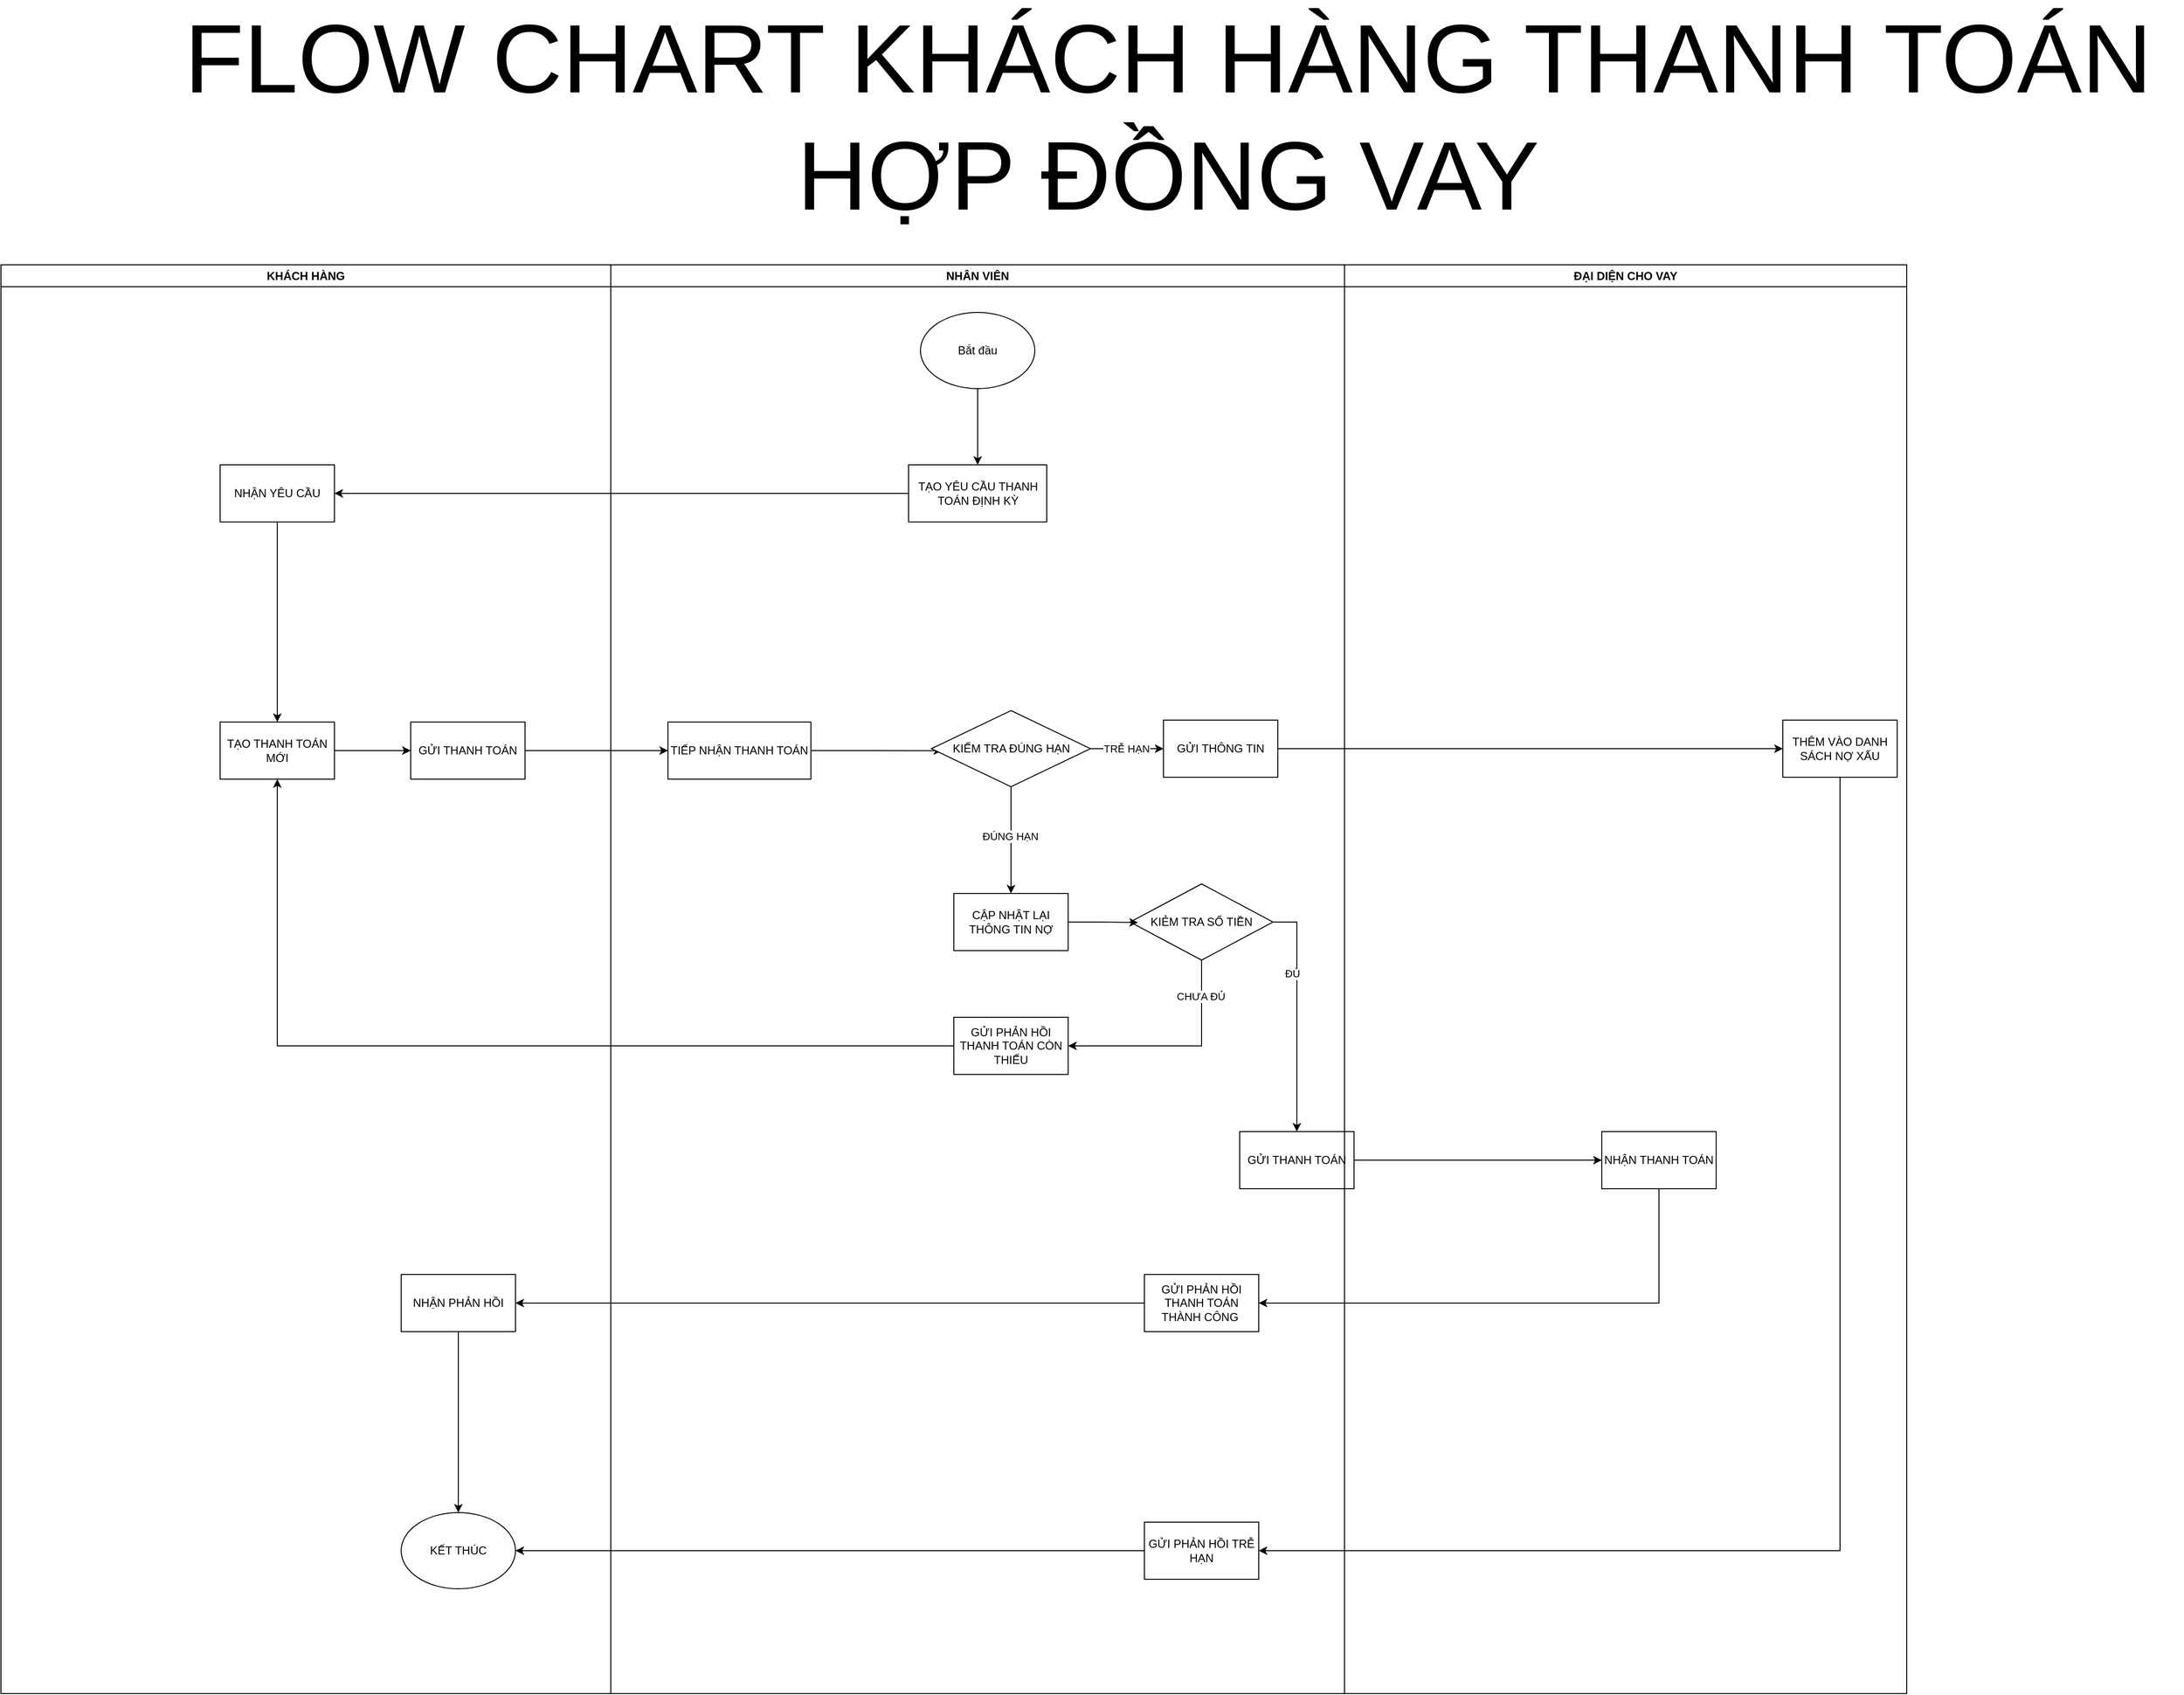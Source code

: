 <mxfile version="22.0.2" type="device">
  <diagram name="Page-1" id="ZodkkjRhN1DXInU3d6bk">
    <mxGraphModel dx="1750" dy="1113" grid="1" gridSize="10" guides="1" tooltips="1" connect="1" arrows="1" fold="1" page="1" pageScale="1" pageWidth="4681" pageHeight="3300" math="0" shadow="0">
      <root>
        <mxCell id="0" />
        <mxCell id="1" parent="0" />
        <mxCell id="yvvlq4LcuuWNm1korVV6-1" value="KHÁCH HÀNG" style="swimlane;whiteSpace=wrap;html=1;" vertex="1" parent="1">
          <mxGeometry x="740" y="310" width="640" height="1500" as="geometry">
            <mxRectangle x="740" y="310" width="120" height="30" as="alternateBounds" />
          </mxGeometry>
        </mxCell>
        <mxCell id="yvvlq4LcuuWNm1korVV6-4" value="TẠO THANH TOÁN MỚI" style="rounded=0;whiteSpace=wrap;html=1;" vertex="1" parent="yvvlq4LcuuWNm1korVV6-1">
          <mxGeometry x="230" y="480" width="120" height="60" as="geometry" />
        </mxCell>
        <mxCell id="yvvlq4LcuuWNm1korVV6-58" value="NHẬN PHẢN HỒI" style="rounded=0;whiteSpace=wrap;html=1;" vertex="1" parent="yvvlq4LcuuWNm1korVV6-1">
          <mxGeometry x="420" y="1060" width="120" height="60" as="geometry" />
        </mxCell>
        <mxCell id="yvvlq4LcuuWNm1korVV6-70" style="edgeStyle=orthogonalEdgeStyle;rounded=0;orthogonalLoop=1;jettySize=auto;html=1;exitX=0.5;exitY=1;exitDx=0;exitDy=0;entryX=0.5;entryY=0;entryDx=0;entryDy=0;" edge="1" parent="yvvlq4LcuuWNm1korVV6-1" source="yvvlq4LcuuWNm1korVV6-68" target="yvvlq4LcuuWNm1korVV6-4">
          <mxGeometry relative="1" as="geometry" />
        </mxCell>
        <mxCell id="yvvlq4LcuuWNm1korVV6-68" value="NHẬN YÊU CẦU" style="rounded=0;whiteSpace=wrap;html=1;" vertex="1" parent="yvvlq4LcuuWNm1korVV6-1">
          <mxGeometry x="230" y="210" width="120" height="60" as="geometry" />
        </mxCell>
        <mxCell id="yvvlq4LcuuWNm1korVV6-7" value="NHÂN VIÊN" style="swimlane;whiteSpace=wrap;html=1;" vertex="1" parent="1">
          <mxGeometry x="1380" y="310" width="770" height="1500" as="geometry">
            <mxRectangle x="740" y="310" width="120" height="30" as="alternateBounds" />
          </mxGeometry>
        </mxCell>
        <mxCell id="yvvlq4LcuuWNm1korVV6-11" style="edgeStyle=orthogonalEdgeStyle;rounded=0;orthogonalLoop=1;jettySize=auto;html=1;exitX=1;exitY=0.5;exitDx=0;exitDy=0;entryX=0.067;entryY=0.526;entryDx=0;entryDy=0;entryPerimeter=0;" edge="1" parent="yvvlq4LcuuWNm1korVV6-7" source="yvvlq4LcuuWNm1korVV6-12" target="yvvlq4LcuuWNm1korVV6-71">
          <mxGeometry relative="1" as="geometry">
            <mxPoint x="310" y="510" as="targetPoint" />
          </mxGeometry>
        </mxCell>
        <mxCell id="yvvlq4LcuuWNm1korVV6-12" value="TIẾP NHẬN THANH TOÁN" style="rounded=0;whiteSpace=wrap;html=1;" vertex="1" parent="yvvlq4LcuuWNm1korVV6-7">
          <mxGeometry x="60" y="480" width="150" height="60" as="geometry" />
        </mxCell>
        <mxCell id="yvvlq4LcuuWNm1korVV6-49" value="CẬP NHẬT LẠI THÔNG TIN NỢ" style="rounded=0;whiteSpace=wrap;html=1;" vertex="1" parent="yvvlq4LcuuWNm1korVV6-7">
          <mxGeometry x="360" y="660" width="120" height="60" as="geometry" />
        </mxCell>
        <mxCell id="yvvlq4LcuuWNm1korVV6-53" style="edgeStyle=orthogonalEdgeStyle;rounded=0;orthogonalLoop=1;jettySize=auto;html=1;exitX=0.5;exitY=1;exitDx=0;exitDy=0;entryX=1;entryY=0.5;entryDx=0;entryDy=0;" edge="1" parent="yvvlq4LcuuWNm1korVV6-7" source="yvvlq4LcuuWNm1korVV6-50" target="yvvlq4LcuuWNm1korVV6-52">
          <mxGeometry relative="1" as="geometry" />
        </mxCell>
        <mxCell id="yvvlq4LcuuWNm1korVV6-54" value="CHƯA ĐỦ" style="edgeLabel;html=1;align=center;verticalAlign=middle;resizable=0;points=[];" vertex="1" connectable="0" parent="yvvlq4LcuuWNm1korVV6-53">
          <mxGeometry x="-0.669" y="-1" relative="1" as="geometry">
            <mxPoint as="offset" />
          </mxGeometry>
        </mxCell>
        <mxCell id="yvvlq4LcuuWNm1korVV6-56" style="edgeStyle=orthogonalEdgeStyle;rounded=0;orthogonalLoop=1;jettySize=auto;html=1;exitX=1;exitY=0.5;exitDx=0;exitDy=0;" edge="1" parent="yvvlq4LcuuWNm1korVV6-7" source="yvvlq4LcuuWNm1korVV6-50" target="yvvlq4LcuuWNm1korVV6-63">
          <mxGeometry relative="1" as="geometry" />
        </mxCell>
        <mxCell id="yvvlq4LcuuWNm1korVV6-57" value="ĐỦ" style="edgeLabel;html=1;align=center;verticalAlign=middle;resizable=0;points=[];" vertex="1" connectable="0" parent="yvvlq4LcuuWNm1korVV6-56">
          <mxGeometry x="-0.355" y="3" relative="1" as="geometry">
            <mxPoint x="-8" as="offset" />
          </mxGeometry>
        </mxCell>
        <mxCell id="yvvlq4LcuuWNm1korVV6-50" value="KIẺM TRA SỐ TIỀN" style="rhombus;whiteSpace=wrap;html=1;" vertex="1" parent="yvvlq4LcuuWNm1korVV6-7">
          <mxGeometry x="545" y="650" width="150" height="80" as="geometry" />
        </mxCell>
        <mxCell id="yvvlq4LcuuWNm1korVV6-51" style="edgeStyle=orthogonalEdgeStyle;rounded=0;orthogonalLoop=1;jettySize=auto;html=1;exitX=1;exitY=0.5;exitDx=0;exitDy=0;entryX=0.055;entryY=0.506;entryDx=0;entryDy=0;entryPerimeter=0;" edge="1" parent="yvvlq4LcuuWNm1korVV6-7" source="yvvlq4LcuuWNm1korVV6-49" target="yvvlq4LcuuWNm1korVV6-50">
          <mxGeometry relative="1" as="geometry" />
        </mxCell>
        <mxCell id="yvvlq4LcuuWNm1korVV6-52" value="GỬI PHẢN HỒI THANH TOÁN CÒN THIẾU" style="rounded=0;whiteSpace=wrap;html=1;" vertex="1" parent="yvvlq4LcuuWNm1korVV6-7">
          <mxGeometry x="360" y="790" width="120" height="60" as="geometry" />
        </mxCell>
        <mxCell id="yvvlq4LcuuWNm1korVV6-55" value="GỬI PHẢN HỒI THANH TOÁN THÀNH CÔNG&amp;nbsp;" style="rounded=0;whiteSpace=wrap;html=1;" vertex="1" parent="yvvlq4LcuuWNm1korVV6-7">
          <mxGeometry x="560" y="1060" width="120" height="60" as="geometry" />
        </mxCell>
        <mxCell id="yvvlq4LcuuWNm1korVV6-63" value="GỬI THANH TOÁN" style="rounded=0;whiteSpace=wrap;html=1;" vertex="1" parent="yvvlq4LcuuWNm1korVV6-7">
          <mxGeometry x="660" y="910" width="120" height="60" as="geometry" />
        </mxCell>
        <mxCell id="yvvlq4LcuuWNm1korVV6-2" value="Bắt đầu" style="ellipse;whiteSpace=wrap;html=1;" vertex="1" parent="yvvlq4LcuuWNm1korVV6-7">
          <mxGeometry x="325" y="50" width="120" height="80" as="geometry" />
        </mxCell>
        <mxCell id="yvvlq4LcuuWNm1korVV6-3" value="" style="endArrow=classic;html=1;rounded=0;exitX=0.5;exitY=1;exitDx=0;exitDy=0;" edge="1" parent="yvvlq4LcuuWNm1korVV6-7" source="yvvlq4LcuuWNm1korVV6-2">
          <mxGeometry width="50" height="50" relative="1" as="geometry">
            <mxPoint x="405" y="320" as="sourcePoint" />
            <mxPoint x="385" y="210" as="targetPoint" />
          </mxGeometry>
        </mxCell>
        <mxCell id="yvvlq4LcuuWNm1korVV6-67" value="TẠO YÊU CẦU THANH TOÁN ĐỊNH KỲ" style="rounded=0;whiteSpace=wrap;html=1;" vertex="1" parent="yvvlq4LcuuWNm1korVV6-7">
          <mxGeometry x="312.5" y="210" width="145" height="60" as="geometry" />
        </mxCell>
        <mxCell id="yvvlq4LcuuWNm1korVV6-72" style="edgeStyle=orthogonalEdgeStyle;rounded=0;orthogonalLoop=1;jettySize=auto;html=1;exitX=0.5;exitY=1;exitDx=0;exitDy=0;entryX=0.5;entryY=0;entryDx=0;entryDy=0;" edge="1" parent="yvvlq4LcuuWNm1korVV6-7" source="yvvlq4LcuuWNm1korVV6-71" target="yvvlq4LcuuWNm1korVV6-49">
          <mxGeometry relative="1" as="geometry" />
        </mxCell>
        <mxCell id="yvvlq4LcuuWNm1korVV6-73" value="ĐÚNG HẠN" style="edgeLabel;html=1;align=center;verticalAlign=middle;resizable=0;points=[];" vertex="1" connectable="0" parent="yvvlq4LcuuWNm1korVV6-72">
          <mxGeometry x="-0.079" y="-1" relative="1" as="geometry">
            <mxPoint as="offset" />
          </mxGeometry>
        </mxCell>
        <mxCell id="yvvlq4LcuuWNm1korVV6-75" style="edgeStyle=orthogonalEdgeStyle;rounded=0;orthogonalLoop=1;jettySize=auto;html=1;exitX=1;exitY=0.5;exitDx=0;exitDy=0;entryX=0;entryY=0.5;entryDx=0;entryDy=0;" edge="1" parent="yvvlq4LcuuWNm1korVV6-7" source="yvvlq4LcuuWNm1korVV6-71" target="yvvlq4LcuuWNm1korVV6-74">
          <mxGeometry relative="1" as="geometry" />
        </mxCell>
        <mxCell id="yvvlq4LcuuWNm1korVV6-79" value="TRỄ HẠN" style="edgeLabel;html=1;align=center;verticalAlign=middle;resizable=0;points=[];" vertex="1" connectable="0" parent="yvvlq4LcuuWNm1korVV6-75">
          <mxGeometry x="-0.034" relative="1" as="geometry">
            <mxPoint as="offset" />
          </mxGeometry>
        </mxCell>
        <mxCell id="yvvlq4LcuuWNm1korVV6-71" value="KIỂM TRA ĐÚNG HẠN" style="rhombus;whiteSpace=wrap;html=1;" vertex="1" parent="yvvlq4LcuuWNm1korVV6-7">
          <mxGeometry x="336.5" y="468" width="167" height="80" as="geometry" />
        </mxCell>
        <mxCell id="yvvlq4LcuuWNm1korVV6-74" value="GỬI THÔNG TIN" style="rounded=0;whiteSpace=wrap;html=1;" vertex="1" parent="yvvlq4LcuuWNm1korVV6-7">
          <mxGeometry x="580" y="478" width="120" height="60" as="geometry" />
        </mxCell>
        <mxCell id="yvvlq4LcuuWNm1korVV6-23" value="" style="edgeStyle=orthogonalEdgeStyle;rounded=0;orthogonalLoop=1;jettySize=auto;html=1;exitX=1;exitY=0.5;exitDx=0;exitDy=0;entryX=0;entryY=0.5;entryDx=0;entryDy=0;" edge="1" parent="1" source="yvvlq4LcuuWNm1korVV6-4" target="yvvlq4LcuuWNm1korVV6-25">
          <mxGeometry relative="1" as="geometry">
            <mxPoint x="1090" y="820" as="sourcePoint" />
            <mxPoint x="1540" y="820" as="targetPoint" />
          </mxGeometry>
        </mxCell>
        <mxCell id="yvvlq4LcuuWNm1korVV6-24" style="edgeStyle=orthogonalEdgeStyle;rounded=0;orthogonalLoop=1;jettySize=auto;html=1;exitX=1;exitY=0.5;exitDx=0;exitDy=0;" edge="1" parent="1" source="yvvlq4LcuuWNm1korVV6-25" target="yvvlq4LcuuWNm1korVV6-12">
          <mxGeometry relative="1" as="geometry" />
        </mxCell>
        <mxCell id="yvvlq4LcuuWNm1korVV6-25" value="GỬI THANH TOÁN" style="rounded=0;whiteSpace=wrap;html=1;" vertex="1" parent="1">
          <mxGeometry x="1170" y="790" width="120" height="60" as="geometry" />
        </mxCell>
        <mxCell id="yvvlq4LcuuWNm1korVV6-28" value="ĐẠI DIỆN CHO VAY" style="swimlane;whiteSpace=wrap;html=1;" vertex="1" parent="1">
          <mxGeometry x="2150" y="310" width="590" height="1500" as="geometry" />
        </mxCell>
        <mxCell id="yvvlq4LcuuWNm1korVV6-64" value="NHẬN THANH TOÁN" style="rounded=0;whiteSpace=wrap;html=1;" vertex="1" parent="yvvlq4LcuuWNm1korVV6-28">
          <mxGeometry x="270" y="910" width="120" height="60" as="geometry" />
        </mxCell>
        <mxCell id="yvvlq4LcuuWNm1korVV6-76" value="THÊM VÀO DANH SÁCH NỢ XẤU" style="rounded=0;whiteSpace=wrap;html=1;" vertex="1" parent="yvvlq4LcuuWNm1korVV6-28">
          <mxGeometry x="460" y="478" width="120" height="60" as="geometry" />
        </mxCell>
        <mxCell id="yvvlq4LcuuWNm1korVV6-48" value="FLOW CHART KHÁCH HÀNG THANH TOÁN HỢP ĐỒNG VAY" style="text;html=1;strokeColor=none;fillColor=none;align=center;verticalAlign=middle;whiteSpace=wrap;rounded=0;fontSize=102;" vertex="1" parent="1">
          <mxGeometry x="900" y="140" width="2130" height="30" as="geometry" />
        </mxCell>
        <mxCell id="yvvlq4LcuuWNm1korVV6-59" style="edgeStyle=orthogonalEdgeStyle;rounded=0;orthogonalLoop=1;jettySize=auto;html=1;exitX=0;exitY=0.5;exitDx=0;exitDy=0;" edge="1" parent="1" source="yvvlq4LcuuWNm1korVV6-55" target="yvvlq4LcuuWNm1korVV6-58">
          <mxGeometry relative="1" as="geometry" />
        </mxCell>
        <mxCell id="yvvlq4LcuuWNm1korVV6-60" style="edgeStyle=orthogonalEdgeStyle;rounded=0;orthogonalLoop=1;jettySize=auto;html=1;exitX=0;exitY=0.5;exitDx=0;exitDy=0;entryX=0.5;entryY=1;entryDx=0;entryDy=0;" edge="1" parent="1" source="yvvlq4LcuuWNm1korVV6-52" target="yvvlq4LcuuWNm1korVV6-4">
          <mxGeometry relative="1" as="geometry" />
        </mxCell>
        <mxCell id="yvvlq4LcuuWNm1korVV6-65" style="edgeStyle=orthogonalEdgeStyle;rounded=0;orthogonalLoop=1;jettySize=auto;html=1;exitX=1;exitY=0.5;exitDx=0;exitDy=0;" edge="1" parent="1" source="yvvlq4LcuuWNm1korVV6-63" target="yvvlq4LcuuWNm1korVV6-64">
          <mxGeometry relative="1" as="geometry" />
        </mxCell>
        <mxCell id="yvvlq4LcuuWNm1korVV6-66" style="edgeStyle=orthogonalEdgeStyle;rounded=0;orthogonalLoop=1;jettySize=auto;html=1;exitX=0.5;exitY=1;exitDx=0;exitDy=0;entryX=1;entryY=0.5;entryDx=0;entryDy=0;" edge="1" parent="1" source="yvvlq4LcuuWNm1korVV6-64" target="yvvlq4LcuuWNm1korVV6-55">
          <mxGeometry relative="1" as="geometry" />
        </mxCell>
        <mxCell id="yvvlq4LcuuWNm1korVV6-69" style="edgeStyle=orthogonalEdgeStyle;rounded=0;orthogonalLoop=1;jettySize=auto;html=1;exitX=0;exitY=0.5;exitDx=0;exitDy=0;entryX=1;entryY=0.5;entryDx=0;entryDy=0;" edge="1" parent="1" source="yvvlq4LcuuWNm1korVV6-67" target="yvvlq4LcuuWNm1korVV6-68">
          <mxGeometry relative="1" as="geometry" />
        </mxCell>
        <mxCell id="yvvlq4LcuuWNm1korVV6-78" style="edgeStyle=orthogonalEdgeStyle;rounded=0;orthogonalLoop=1;jettySize=auto;html=1;exitX=1;exitY=0.5;exitDx=0;exitDy=0;" edge="1" parent="1" source="yvvlq4LcuuWNm1korVV6-74" target="yvvlq4LcuuWNm1korVV6-76">
          <mxGeometry relative="1" as="geometry" />
        </mxCell>
        <mxCell id="yvvlq4LcuuWNm1korVV6-61" value="KẾT THÚC" style="ellipse;whiteSpace=wrap;html=1;" vertex="1" parent="1">
          <mxGeometry x="1160" y="1620" width="120" height="80" as="geometry" />
        </mxCell>
        <mxCell id="yvvlq4LcuuWNm1korVV6-80" style="edgeStyle=orthogonalEdgeStyle;rounded=0;orthogonalLoop=1;jettySize=auto;html=1;exitX=0.5;exitY=1;exitDx=0;exitDy=0;entryX=0.5;entryY=0;entryDx=0;entryDy=0;" edge="1" parent="1" source="yvvlq4LcuuWNm1korVV6-58" target="yvvlq4LcuuWNm1korVV6-61">
          <mxGeometry relative="1" as="geometry" />
        </mxCell>
        <mxCell id="yvvlq4LcuuWNm1korVV6-83" style="edgeStyle=orthogonalEdgeStyle;rounded=0;orthogonalLoop=1;jettySize=auto;html=1;exitX=0.5;exitY=1;exitDx=0;exitDy=0;entryX=1;entryY=0.5;entryDx=0;entryDy=0;" edge="1" parent="1" source="yvvlq4LcuuWNm1korVV6-76" target="yvvlq4LcuuWNm1korVV6-82">
          <mxGeometry relative="1" as="geometry" />
        </mxCell>
        <mxCell id="yvvlq4LcuuWNm1korVV6-84" style="edgeStyle=orthogonalEdgeStyle;rounded=0;orthogonalLoop=1;jettySize=auto;html=1;exitX=0;exitY=0.5;exitDx=0;exitDy=0;entryX=1;entryY=0.5;entryDx=0;entryDy=0;" edge="1" parent="1" source="yvvlq4LcuuWNm1korVV6-82" target="yvvlq4LcuuWNm1korVV6-61">
          <mxGeometry relative="1" as="geometry" />
        </mxCell>
        <mxCell id="yvvlq4LcuuWNm1korVV6-82" value="GỬI PHẢN HỒI TRỄ HẠN" style="rounded=0;whiteSpace=wrap;html=1;" vertex="1" parent="1">
          <mxGeometry x="1940" y="1630" width="120" height="60" as="geometry" />
        </mxCell>
      </root>
    </mxGraphModel>
  </diagram>
</mxfile>
